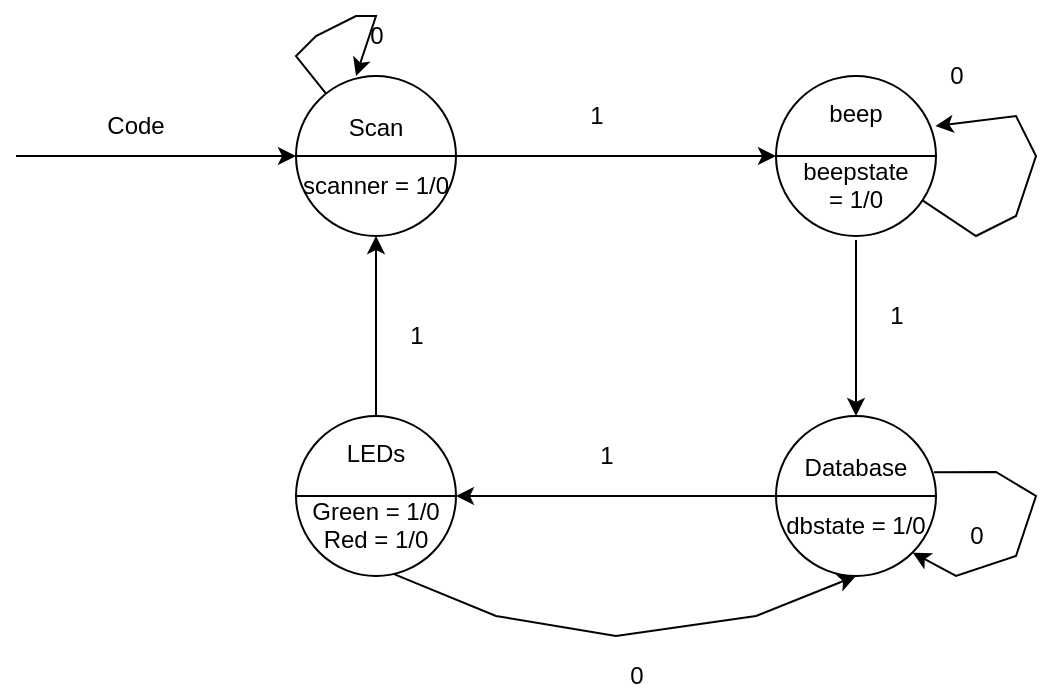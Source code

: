 <mxfile version="16.1.2" type="device"><diagram id="HXTl2SsZlYu5dZC2r9Dc" name="Page-1"><mxGraphModel dx="760" dy="597" grid="1" gridSize="10" guides="1" tooltips="1" connect="1" arrows="1" fold="1" page="1" pageScale="1" pageWidth="850" pageHeight="1100" math="0" shadow="0"><root><mxCell id="0"/><mxCell id="1" parent="0"/><mxCell id="ax0wMW5BdWSV3IfgKhUf-2" value="Scan&lt;br&gt;&lt;br&gt;scanner = 1/0" style="shape=lineEllipse;perimeter=ellipsePerimeter;whiteSpace=wrap;html=1;backgroundOutline=1;" vertex="1" parent="1"><mxGeometry x="250" y="320" width="80" height="80" as="geometry"/></mxCell><mxCell id="ax0wMW5BdWSV3IfgKhUf-3" value="beep&lt;br&gt;&lt;br&gt;beepstate &lt;br&gt;= 1/0" style="shape=lineEllipse;perimeter=ellipsePerimeter;whiteSpace=wrap;html=1;backgroundOutline=1;" vertex="1" parent="1"><mxGeometry x="490" y="320" width="80" height="80" as="geometry"/></mxCell><mxCell id="ax0wMW5BdWSV3IfgKhUf-4" value="Database&lt;br&gt;&lt;br&gt;dbstate = 1/0" style="shape=lineEllipse;perimeter=ellipsePerimeter;whiteSpace=wrap;html=1;backgroundOutline=1;" vertex="1" parent="1"><mxGeometry x="490" y="490" width="80" height="80" as="geometry"/></mxCell><mxCell id="ax0wMW5BdWSV3IfgKhUf-5" value="LEDs&lt;br&gt;&lt;br&gt;Green = 1/0&lt;br&gt;Red = 1/0" style="shape=lineEllipse;perimeter=ellipsePerimeter;whiteSpace=wrap;html=1;backgroundOutline=1;" vertex="1" parent="1"><mxGeometry x="250" y="490" width="80" height="80" as="geometry"/></mxCell><mxCell id="ax0wMW5BdWSV3IfgKhUf-6" value="" style="endArrow=classic;html=1;rounded=0;entryX=0;entryY=0.5;entryDx=0;entryDy=0;" edge="1" parent="1" target="ax0wMW5BdWSV3IfgKhUf-2"><mxGeometry width="50" height="50" relative="1" as="geometry"><mxPoint x="110" y="360" as="sourcePoint"/><mxPoint x="160" y="340" as="targetPoint"/></mxGeometry></mxCell><mxCell id="ax0wMW5BdWSV3IfgKhUf-7" value="Code" style="text;html=1;strokeColor=none;fillColor=none;align=center;verticalAlign=middle;whiteSpace=wrap;rounded=0;" vertex="1" parent="1"><mxGeometry x="140" y="330" width="60" height="30" as="geometry"/></mxCell><mxCell id="ax0wMW5BdWSV3IfgKhUf-8" value="" style="endArrow=classic;html=1;rounded=0;exitX=1;exitY=0.5;exitDx=0;exitDy=0;entryX=0;entryY=0.5;entryDx=0;entryDy=0;" edge="1" parent="1" source="ax0wMW5BdWSV3IfgKhUf-2" target="ax0wMW5BdWSV3IfgKhUf-3"><mxGeometry width="50" height="50" relative="1" as="geometry"><mxPoint x="360" y="390" as="sourcePoint"/><mxPoint x="410" y="340" as="targetPoint"/></mxGeometry></mxCell><mxCell id="ax0wMW5BdWSV3IfgKhUf-9" value="1" style="text;html=1;align=center;verticalAlign=middle;resizable=0;points=[];autosize=1;strokeColor=none;fillColor=none;" vertex="1" parent="1"><mxGeometry x="390" y="330" width="20" height="20" as="geometry"/></mxCell><mxCell id="ax0wMW5BdWSV3IfgKhUf-10" value="0" style="text;html=1;align=center;verticalAlign=middle;resizable=0;points=[];autosize=1;strokeColor=none;fillColor=none;" vertex="1" parent="1"><mxGeometry x="280" y="290" width="20" height="20" as="geometry"/></mxCell><mxCell id="ax0wMW5BdWSV3IfgKhUf-11" value="" style="endArrow=classic;html=1;rounded=0;entryX=0.375;entryY=0;entryDx=0;entryDy=0;entryPerimeter=0;" edge="1" parent="1" source="ax0wMW5BdWSV3IfgKhUf-2" target="ax0wMW5BdWSV3IfgKhUf-2"><mxGeometry width="50" height="50" relative="1" as="geometry"><mxPoint x="210" y="340" as="sourcePoint"/><mxPoint x="260" y="290" as="targetPoint"/><Array as="points"><mxPoint x="250" y="310"/><mxPoint x="260" y="300"/><mxPoint x="280" y="290"/><mxPoint x="290" y="290"/></Array></mxGeometry></mxCell><mxCell id="ax0wMW5BdWSV3IfgKhUf-12" value="" style="endArrow=classic;html=1;rounded=0;entryX=0.5;entryY=0;entryDx=0;entryDy=0;" edge="1" parent="1" target="ax0wMW5BdWSV3IfgKhUf-4"><mxGeometry width="50" height="50" relative="1" as="geometry"><mxPoint x="530" y="402" as="sourcePoint"/><mxPoint x="480" y="430" as="targetPoint"/></mxGeometry></mxCell><mxCell id="ax0wMW5BdWSV3IfgKhUf-13" value="1" style="text;html=1;align=center;verticalAlign=middle;resizable=0;points=[];autosize=1;strokeColor=none;fillColor=none;" vertex="1" parent="1"><mxGeometry x="540" y="430" width="20" height="20" as="geometry"/></mxCell><mxCell id="ax0wMW5BdWSV3IfgKhUf-14" value="0" style="text;html=1;align=center;verticalAlign=middle;resizable=0;points=[];autosize=1;strokeColor=none;fillColor=none;" vertex="1" parent="1"><mxGeometry x="570" y="310" width="20" height="20" as="geometry"/></mxCell><mxCell id="ax0wMW5BdWSV3IfgKhUf-15" value="" style="endArrow=classic;html=1;rounded=0;entryX=0.996;entryY=0.313;entryDx=0;entryDy=0;entryPerimeter=0;" edge="1" parent="1" source="ax0wMW5BdWSV3IfgKhUf-3" target="ax0wMW5BdWSV3IfgKhUf-3"><mxGeometry width="50" height="50" relative="1" as="geometry"><mxPoint x="480" y="290" as="sourcePoint"/><mxPoint x="630" y="330" as="targetPoint"/><Array as="points"><mxPoint x="590" y="400"/><mxPoint x="610" y="390"/><mxPoint x="620" y="360"/><mxPoint x="610" y="340"/></Array></mxGeometry></mxCell><mxCell id="ax0wMW5BdWSV3IfgKhUf-17" value="1" style="text;html=1;align=center;verticalAlign=middle;resizable=0;points=[];autosize=1;strokeColor=none;fillColor=none;" vertex="1" parent="1"><mxGeometry x="395" y="500" width="20" height="20" as="geometry"/></mxCell><mxCell id="ax0wMW5BdWSV3IfgKhUf-18" value="" style="endArrow=classic;html=1;rounded=0;exitX=0;exitY=0.5;exitDx=0;exitDy=0;entryX=1;entryY=0.5;entryDx=0;entryDy=0;" edge="1" parent="1" source="ax0wMW5BdWSV3IfgKhUf-4" target="ax0wMW5BdWSV3IfgKhUf-5"><mxGeometry width="50" height="50" relative="1" as="geometry"><mxPoint x="370" y="580" as="sourcePoint"/><mxPoint x="420" y="530" as="targetPoint"/></mxGeometry></mxCell><mxCell id="ax0wMW5BdWSV3IfgKhUf-19" value="" style="endArrow=classic;html=1;rounded=0;" edge="1" parent="1" source="ax0wMW5BdWSV3IfgKhUf-5" target="ax0wMW5BdWSV3IfgKhUf-2"><mxGeometry width="50" height="50" relative="1" as="geometry"><mxPoint x="170" y="500" as="sourcePoint"/><mxPoint x="220" y="450" as="targetPoint"/></mxGeometry></mxCell><mxCell id="ax0wMW5BdWSV3IfgKhUf-20" value="1" style="text;html=1;align=center;verticalAlign=middle;resizable=0;points=[];autosize=1;strokeColor=none;fillColor=none;" vertex="1" parent="1"><mxGeometry x="300" y="440" width="20" height="20" as="geometry"/></mxCell><mxCell id="ax0wMW5BdWSV3IfgKhUf-21" value="" style="endArrow=classic;html=1;rounded=0;exitX=0.616;exitY=0.99;exitDx=0;exitDy=0;exitPerimeter=0;entryX=0.5;entryY=1;entryDx=0;entryDy=0;" edge="1" parent="1" source="ax0wMW5BdWSV3IfgKhUf-5" target="ax0wMW5BdWSV3IfgKhUf-4"><mxGeometry width="50" height="50" relative="1" as="geometry"><mxPoint x="480" y="650" as="sourcePoint"/><mxPoint x="530" y="600" as="targetPoint"/><Array as="points"><mxPoint x="350" y="590"/><mxPoint x="410" y="600"/><mxPoint x="480" y="590"/></Array></mxGeometry></mxCell><mxCell id="ax0wMW5BdWSV3IfgKhUf-22" value="0" style="text;html=1;align=center;verticalAlign=middle;resizable=0;points=[];autosize=1;strokeColor=none;fillColor=none;" vertex="1" parent="1"><mxGeometry x="410" y="610" width="20" height="20" as="geometry"/></mxCell><mxCell id="ax0wMW5BdWSV3IfgKhUf-23" value="0" style="text;html=1;align=center;verticalAlign=middle;resizable=0;points=[];autosize=1;strokeColor=none;fillColor=none;" vertex="1" parent="1"><mxGeometry x="580" y="540" width="20" height="20" as="geometry"/></mxCell><mxCell id="ax0wMW5BdWSV3IfgKhUf-24" value="" style="endArrow=classic;html=1;rounded=0;exitX=0.987;exitY=0.352;exitDx=0;exitDy=0;exitPerimeter=0;entryX=1;entryY=1;entryDx=0;entryDy=0;" edge="1" parent="1" source="ax0wMW5BdWSV3IfgKhUf-4" target="ax0wMW5BdWSV3IfgKhUf-4"><mxGeometry width="50" height="50" relative="1" as="geometry"><mxPoint x="590" y="550" as="sourcePoint"/><mxPoint x="580" y="570" as="targetPoint"/><Array as="points"><mxPoint x="600" y="518"/><mxPoint x="620" y="530"/><mxPoint x="610" y="560"/><mxPoint x="580" y="570"/></Array></mxGeometry></mxCell></root></mxGraphModel></diagram></mxfile>